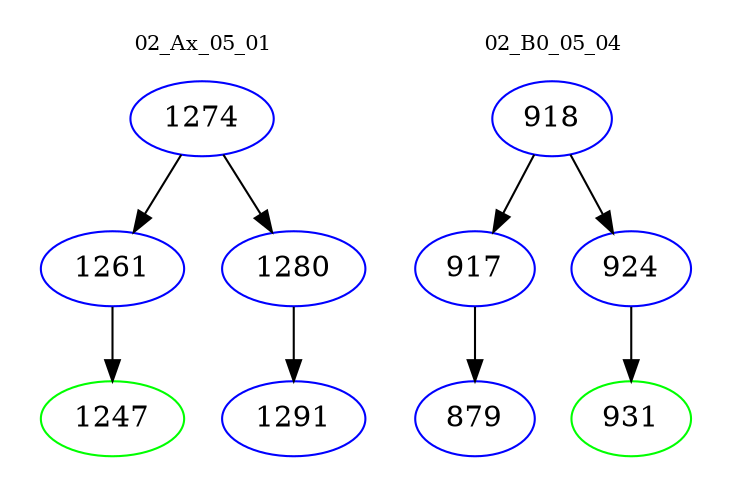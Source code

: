 digraph{
subgraph cluster_0 {
color = white
label = "02_Ax_05_01";
fontsize=10;
T0_1274 [label="1274", color="blue"]
T0_1274 -> T0_1261 [color="black"]
T0_1261 [label="1261", color="blue"]
T0_1261 -> T0_1247 [color="black"]
T0_1247 [label="1247", color="green"]
T0_1274 -> T0_1280 [color="black"]
T0_1280 [label="1280", color="blue"]
T0_1280 -> T0_1291 [color="black"]
T0_1291 [label="1291", color="blue"]
}
subgraph cluster_1 {
color = white
label = "02_B0_05_04";
fontsize=10;
T1_918 [label="918", color="blue"]
T1_918 -> T1_917 [color="black"]
T1_917 [label="917", color="blue"]
T1_917 -> T1_879 [color="black"]
T1_879 [label="879", color="blue"]
T1_918 -> T1_924 [color="black"]
T1_924 [label="924", color="blue"]
T1_924 -> T1_931 [color="black"]
T1_931 [label="931", color="green"]
}
}
